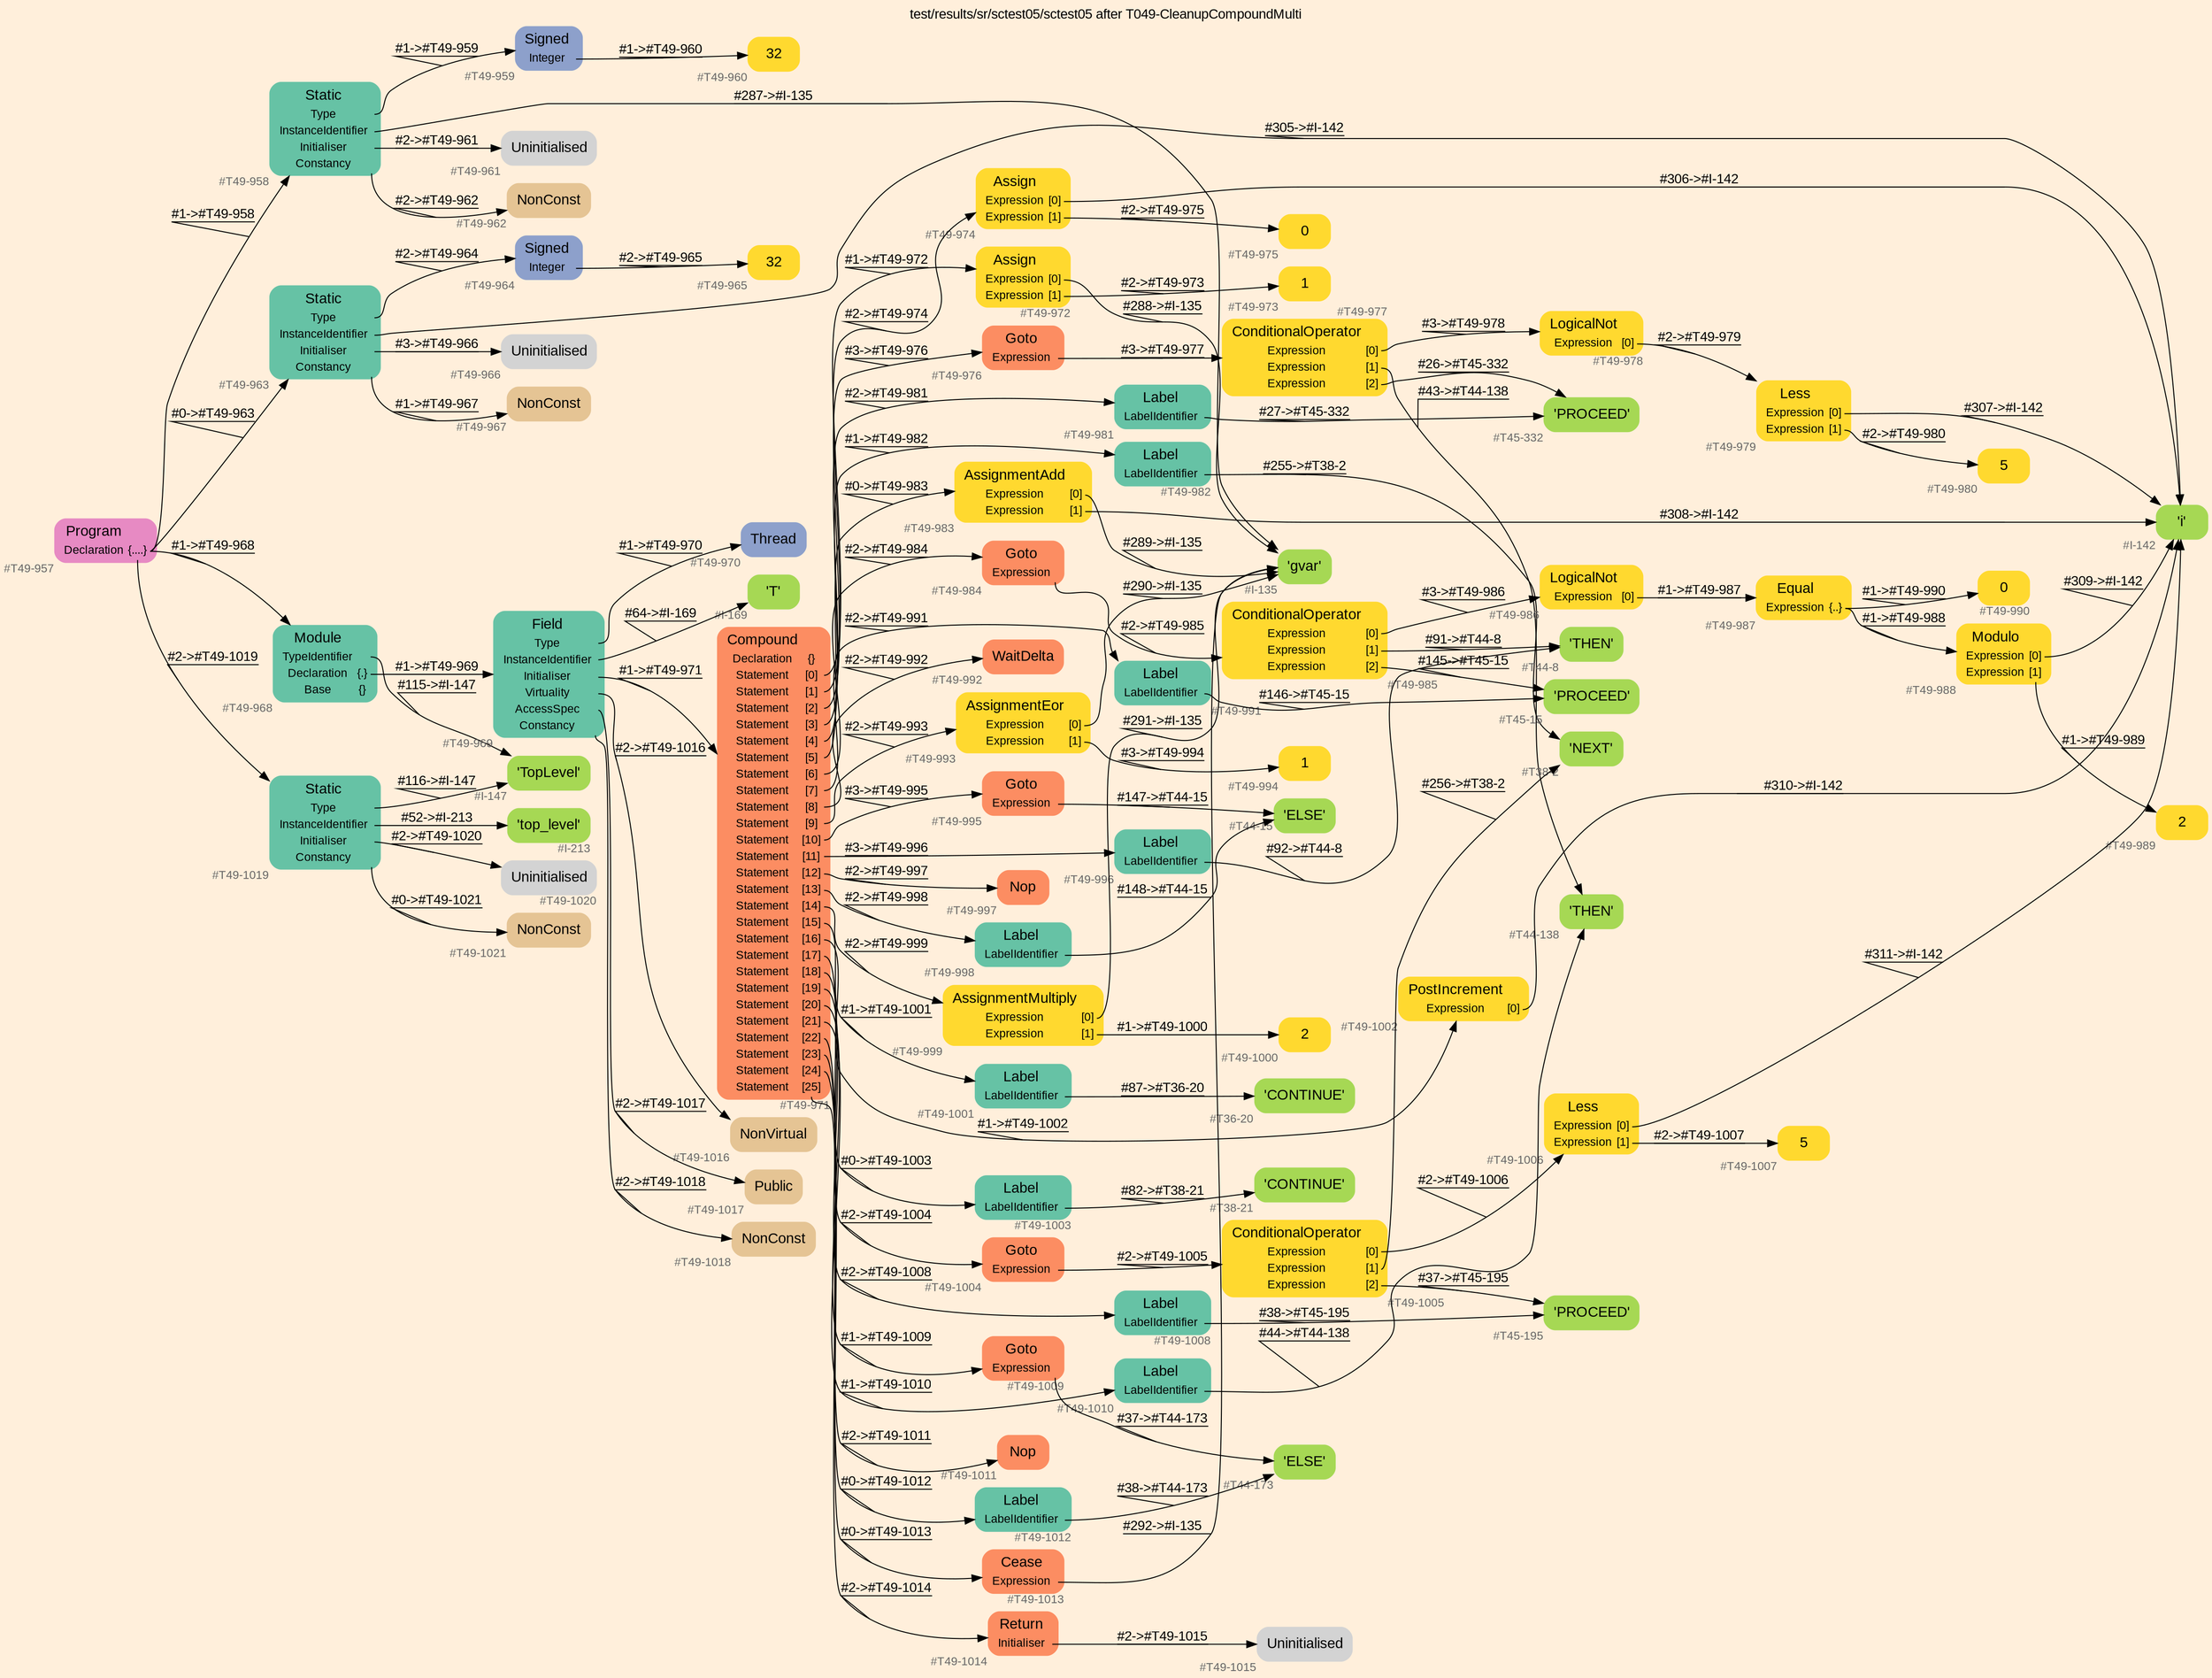 digraph "test/results/sr/sctest05/sctest05 after T049-CleanupCompoundMulti" {
label = "test/results/sr/sctest05/sctest05 after T049-CleanupCompoundMulti"
labelloc = t
graph [
    rankdir = "LR"
    ranksep = 0.3
    bgcolor = antiquewhite1
    color = black
    fontcolor = black
    fontname = "Arial"
];
node [
    fontname = "Arial"
];
edge [
    fontname = "Arial"
];

// -------------------- node figure --------------------
// -------- block #T49-957 ----------
"#T49-957" [
    fillcolor = "/set28/4"
    xlabel = "#T49-957"
    fontsize = "12"
    fontcolor = grey40
    shape = "plaintext"
    label = <<TABLE BORDER="0" CELLBORDER="0" CELLSPACING="0">
     <TR><TD><FONT COLOR="black" POINT-SIZE="15">Program</FONT></TD></TR>
     <TR><TD><FONT COLOR="black" POINT-SIZE="12">Declaration</FONT></TD><TD PORT="port0"><FONT COLOR="black" POINT-SIZE="12">{....}</FONT></TD></TR>
    </TABLE>>
    style = "rounded,filled"
];

// -------- block #T49-958 ----------
"#T49-958" [
    fillcolor = "/set28/1"
    xlabel = "#T49-958"
    fontsize = "12"
    fontcolor = grey40
    shape = "plaintext"
    label = <<TABLE BORDER="0" CELLBORDER="0" CELLSPACING="0">
     <TR><TD><FONT COLOR="black" POINT-SIZE="15">Static</FONT></TD></TR>
     <TR><TD><FONT COLOR="black" POINT-SIZE="12">Type</FONT></TD><TD PORT="port0"></TD></TR>
     <TR><TD><FONT COLOR="black" POINT-SIZE="12">InstanceIdentifier</FONT></TD><TD PORT="port1"></TD></TR>
     <TR><TD><FONT COLOR="black" POINT-SIZE="12">Initialiser</FONT></TD><TD PORT="port2"></TD></TR>
     <TR><TD><FONT COLOR="black" POINT-SIZE="12">Constancy</FONT></TD><TD PORT="port3"></TD></TR>
    </TABLE>>
    style = "rounded,filled"
];

// -------- block #T49-959 ----------
"#T49-959" [
    fillcolor = "/set28/3"
    xlabel = "#T49-959"
    fontsize = "12"
    fontcolor = grey40
    shape = "plaintext"
    label = <<TABLE BORDER="0" CELLBORDER="0" CELLSPACING="0">
     <TR><TD><FONT COLOR="black" POINT-SIZE="15">Signed</FONT></TD></TR>
     <TR><TD><FONT COLOR="black" POINT-SIZE="12">Integer</FONT></TD><TD PORT="port0"></TD></TR>
    </TABLE>>
    style = "rounded,filled"
];

// -------- block #T49-960 ----------
"#T49-960" [
    fillcolor = "/set28/6"
    xlabel = "#T49-960"
    fontsize = "12"
    fontcolor = grey40
    shape = "plaintext"
    label = <<TABLE BORDER="0" CELLBORDER="0" CELLSPACING="0">
     <TR><TD><FONT COLOR="black" POINT-SIZE="15">32</FONT></TD></TR>
    </TABLE>>
    style = "rounded,filled"
];

// -------- block #I-135 ----------
"#I-135" [
    fillcolor = "/set28/5"
    xlabel = "#I-135"
    fontsize = "12"
    fontcolor = grey40
    shape = "plaintext"
    label = <<TABLE BORDER="0" CELLBORDER="0" CELLSPACING="0">
     <TR><TD><FONT COLOR="black" POINT-SIZE="15">'gvar'</FONT></TD></TR>
    </TABLE>>
    style = "rounded,filled"
];

// -------- block #T49-961 ----------
"#T49-961" [
    xlabel = "#T49-961"
    fontsize = "12"
    fontcolor = grey40
    shape = "plaintext"
    label = <<TABLE BORDER="0" CELLBORDER="0" CELLSPACING="0">
     <TR><TD><FONT COLOR="black" POINT-SIZE="15">Uninitialised</FONT></TD></TR>
    </TABLE>>
    style = "rounded,filled"
];

// -------- block #T49-962 ----------
"#T49-962" [
    fillcolor = "/set28/7"
    xlabel = "#T49-962"
    fontsize = "12"
    fontcolor = grey40
    shape = "plaintext"
    label = <<TABLE BORDER="0" CELLBORDER="0" CELLSPACING="0">
     <TR><TD><FONT COLOR="black" POINT-SIZE="15">NonConst</FONT></TD></TR>
    </TABLE>>
    style = "rounded,filled"
];

// -------- block #T49-963 ----------
"#T49-963" [
    fillcolor = "/set28/1"
    xlabel = "#T49-963"
    fontsize = "12"
    fontcolor = grey40
    shape = "plaintext"
    label = <<TABLE BORDER="0" CELLBORDER="0" CELLSPACING="0">
     <TR><TD><FONT COLOR="black" POINT-SIZE="15">Static</FONT></TD></TR>
     <TR><TD><FONT COLOR="black" POINT-SIZE="12">Type</FONT></TD><TD PORT="port0"></TD></TR>
     <TR><TD><FONT COLOR="black" POINT-SIZE="12">InstanceIdentifier</FONT></TD><TD PORT="port1"></TD></TR>
     <TR><TD><FONT COLOR="black" POINT-SIZE="12">Initialiser</FONT></TD><TD PORT="port2"></TD></TR>
     <TR><TD><FONT COLOR="black" POINT-SIZE="12">Constancy</FONT></TD><TD PORT="port3"></TD></TR>
    </TABLE>>
    style = "rounded,filled"
];

// -------- block #T49-964 ----------
"#T49-964" [
    fillcolor = "/set28/3"
    xlabel = "#T49-964"
    fontsize = "12"
    fontcolor = grey40
    shape = "plaintext"
    label = <<TABLE BORDER="0" CELLBORDER="0" CELLSPACING="0">
     <TR><TD><FONT COLOR="black" POINT-SIZE="15">Signed</FONT></TD></TR>
     <TR><TD><FONT COLOR="black" POINT-SIZE="12">Integer</FONT></TD><TD PORT="port0"></TD></TR>
    </TABLE>>
    style = "rounded,filled"
];

// -------- block #T49-965 ----------
"#T49-965" [
    fillcolor = "/set28/6"
    xlabel = "#T49-965"
    fontsize = "12"
    fontcolor = grey40
    shape = "plaintext"
    label = <<TABLE BORDER="0" CELLBORDER="0" CELLSPACING="0">
     <TR><TD><FONT COLOR="black" POINT-SIZE="15">32</FONT></TD></TR>
    </TABLE>>
    style = "rounded,filled"
];

// -------- block #I-142 ----------
"#I-142" [
    fillcolor = "/set28/5"
    xlabel = "#I-142"
    fontsize = "12"
    fontcolor = grey40
    shape = "plaintext"
    label = <<TABLE BORDER="0" CELLBORDER="0" CELLSPACING="0">
     <TR><TD><FONT COLOR="black" POINT-SIZE="15">'i'</FONT></TD></TR>
    </TABLE>>
    style = "rounded,filled"
];

// -------- block #T49-966 ----------
"#T49-966" [
    xlabel = "#T49-966"
    fontsize = "12"
    fontcolor = grey40
    shape = "plaintext"
    label = <<TABLE BORDER="0" CELLBORDER="0" CELLSPACING="0">
     <TR><TD><FONT COLOR="black" POINT-SIZE="15">Uninitialised</FONT></TD></TR>
    </TABLE>>
    style = "rounded,filled"
];

// -------- block #T49-967 ----------
"#T49-967" [
    fillcolor = "/set28/7"
    xlabel = "#T49-967"
    fontsize = "12"
    fontcolor = grey40
    shape = "plaintext"
    label = <<TABLE BORDER="0" CELLBORDER="0" CELLSPACING="0">
     <TR><TD><FONT COLOR="black" POINT-SIZE="15">NonConst</FONT></TD></TR>
    </TABLE>>
    style = "rounded,filled"
];

// -------- block #T49-968 ----------
"#T49-968" [
    fillcolor = "/set28/1"
    xlabel = "#T49-968"
    fontsize = "12"
    fontcolor = grey40
    shape = "plaintext"
    label = <<TABLE BORDER="0" CELLBORDER="0" CELLSPACING="0">
     <TR><TD><FONT COLOR="black" POINT-SIZE="15">Module</FONT></TD></TR>
     <TR><TD><FONT COLOR="black" POINT-SIZE="12">TypeIdentifier</FONT></TD><TD PORT="port0"></TD></TR>
     <TR><TD><FONT COLOR="black" POINT-SIZE="12">Declaration</FONT></TD><TD PORT="port1"><FONT COLOR="black" POINT-SIZE="12">{.}</FONT></TD></TR>
     <TR><TD><FONT COLOR="black" POINT-SIZE="12">Base</FONT></TD><TD PORT="port2"><FONT COLOR="black" POINT-SIZE="12">{}</FONT></TD></TR>
    </TABLE>>
    style = "rounded,filled"
];

// -------- block #I-147 ----------
"#I-147" [
    fillcolor = "/set28/5"
    xlabel = "#I-147"
    fontsize = "12"
    fontcolor = grey40
    shape = "plaintext"
    label = <<TABLE BORDER="0" CELLBORDER="0" CELLSPACING="0">
     <TR><TD><FONT COLOR="black" POINT-SIZE="15">'TopLevel'</FONT></TD></TR>
    </TABLE>>
    style = "rounded,filled"
];

// -------- block #T49-969 ----------
"#T49-969" [
    fillcolor = "/set28/1"
    xlabel = "#T49-969"
    fontsize = "12"
    fontcolor = grey40
    shape = "plaintext"
    label = <<TABLE BORDER="0" CELLBORDER="0" CELLSPACING="0">
     <TR><TD><FONT COLOR="black" POINT-SIZE="15">Field</FONT></TD></TR>
     <TR><TD><FONT COLOR="black" POINT-SIZE="12">Type</FONT></TD><TD PORT="port0"></TD></TR>
     <TR><TD><FONT COLOR="black" POINT-SIZE="12">InstanceIdentifier</FONT></TD><TD PORT="port1"></TD></TR>
     <TR><TD><FONT COLOR="black" POINT-SIZE="12">Initialiser</FONT></TD><TD PORT="port2"></TD></TR>
     <TR><TD><FONT COLOR="black" POINT-SIZE="12">Virtuality</FONT></TD><TD PORT="port3"></TD></TR>
     <TR><TD><FONT COLOR="black" POINT-SIZE="12">AccessSpec</FONT></TD><TD PORT="port4"></TD></TR>
     <TR><TD><FONT COLOR="black" POINT-SIZE="12">Constancy</FONT></TD><TD PORT="port5"></TD></TR>
    </TABLE>>
    style = "rounded,filled"
];

// -------- block #T49-970 ----------
"#T49-970" [
    fillcolor = "/set28/3"
    xlabel = "#T49-970"
    fontsize = "12"
    fontcolor = grey40
    shape = "plaintext"
    label = <<TABLE BORDER="0" CELLBORDER="0" CELLSPACING="0">
     <TR><TD><FONT COLOR="black" POINT-SIZE="15">Thread</FONT></TD></TR>
    </TABLE>>
    style = "rounded,filled"
];

// -------- block #I-169 ----------
"#I-169" [
    fillcolor = "/set28/5"
    xlabel = "#I-169"
    fontsize = "12"
    fontcolor = grey40
    shape = "plaintext"
    label = <<TABLE BORDER="0" CELLBORDER="0" CELLSPACING="0">
     <TR><TD><FONT COLOR="black" POINT-SIZE="15">'T'</FONT></TD></TR>
    </TABLE>>
    style = "rounded,filled"
];

// -------- block #T49-971 ----------
"#T49-971" [
    fillcolor = "/set28/2"
    xlabel = "#T49-971"
    fontsize = "12"
    fontcolor = grey40
    shape = "plaintext"
    label = <<TABLE BORDER="0" CELLBORDER="0" CELLSPACING="0">
     <TR><TD><FONT COLOR="black" POINT-SIZE="15">Compound</FONT></TD></TR>
     <TR><TD><FONT COLOR="black" POINT-SIZE="12">Declaration</FONT></TD><TD PORT="port0"><FONT COLOR="black" POINT-SIZE="12">{}</FONT></TD></TR>
     <TR><TD><FONT COLOR="black" POINT-SIZE="12">Statement</FONT></TD><TD PORT="port1"><FONT COLOR="black" POINT-SIZE="12">[0]</FONT></TD></TR>
     <TR><TD><FONT COLOR="black" POINT-SIZE="12">Statement</FONT></TD><TD PORT="port2"><FONT COLOR="black" POINT-SIZE="12">[1]</FONT></TD></TR>
     <TR><TD><FONT COLOR="black" POINT-SIZE="12">Statement</FONT></TD><TD PORT="port3"><FONT COLOR="black" POINT-SIZE="12">[2]</FONT></TD></TR>
     <TR><TD><FONT COLOR="black" POINT-SIZE="12">Statement</FONT></TD><TD PORT="port4"><FONT COLOR="black" POINT-SIZE="12">[3]</FONT></TD></TR>
     <TR><TD><FONT COLOR="black" POINT-SIZE="12">Statement</FONT></TD><TD PORT="port5"><FONT COLOR="black" POINT-SIZE="12">[4]</FONT></TD></TR>
     <TR><TD><FONT COLOR="black" POINT-SIZE="12">Statement</FONT></TD><TD PORT="port6"><FONT COLOR="black" POINT-SIZE="12">[5]</FONT></TD></TR>
     <TR><TD><FONT COLOR="black" POINT-SIZE="12">Statement</FONT></TD><TD PORT="port7"><FONT COLOR="black" POINT-SIZE="12">[6]</FONT></TD></TR>
     <TR><TD><FONT COLOR="black" POINT-SIZE="12">Statement</FONT></TD><TD PORT="port8"><FONT COLOR="black" POINT-SIZE="12">[7]</FONT></TD></TR>
     <TR><TD><FONT COLOR="black" POINT-SIZE="12">Statement</FONT></TD><TD PORT="port9"><FONT COLOR="black" POINT-SIZE="12">[8]</FONT></TD></TR>
     <TR><TD><FONT COLOR="black" POINT-SIZE="12">Statement</FONT></TD><TD PORT="port10"><FONT COLOR="black" POINT-SIZE="12">[9]</FONT></TD></TR>
     <TR><TD><FONT COLOR="black" POINT-SIZE="12">Statement</FONT></TD><TD PORT="port11"><FONT COLOR="black" POINT-SIZE="12">[10]</FONT></TD></TR>
     <TR><TD><FONT COLOR="black" POINT-SIZE="12">Statement</FONT></TD><TD PORT="port12"><FONT COLOR="black" POINT-SIZE="12">[11]</FONT></TD></TR>
     <TR><TD><FONT COLOR="black" POINT-SIZE="12">Statement</FONT></TD><TD PORT="port13"><FONT COLOR="black" POINT-SIZE="12">[12]</FONT></TD></TR>
     <TR><TD><FONT COLOR="black" POINT-SIZE="12">Statement</FONT></TD><TD PORT="port14"><FONT COLOR="black" POINT-SIZE="12">[13]</FONT></TD></TR>
     <TR><TD><FONT COLOR="black" POINT-SIZE="12">Statement</FONT></TD><TD PORT="port15"><FONT COLOR="black" POINT-SIZE="12">[14]</FONT></TD></TR>
     <TR><TD><FONT COLOR="black" POINT-SIZE="12">Statement</FONT></TD><TD PORT="port16"><FONT COLOR="black" POINT-SIZE="12">[15]</FONT></TD></TR>
     <TR><TD><FONT COLOR="black" POINT-SIZE="12">Statement</FONT></TD><TD PORT="port17"><FONT COLOR="black" POINT-SIZE="12">[16]</FONT></TD></TR>
     <TR><TD><FONT COLOR="black" POINT-SIZE="12">Statement</FONT></TD><TD PORT="port18"><FONT COLOR="black" POINT-SIZE="12">[17]</FONT></TD></TR>
     <TR><TD><FONT COLOR="black" POINT-SIZE="12">Statement</FONT></TD><TD PORT="port19"><FONT COLOR="black" POINT-SIZE="12">[18]</FONT></TD></TR>
     <TR><TD><FONT COLOR="black" POINT-SIZE="12">Statement</FONT></TD><TD PORT="port20"><FONT COLOR="black" POINT-SIZE="12">[19]</FONT></TD></TR>
     <TR><TD><FONT COLOR="black" POINT-SIZE="12">Statement</FONT></TD><TD PORT="port21"><FONT COLOR="black" POINT-SIZE="12">[20]</FONT></TD></TR>
     <TR><TD><FONT COLOR="black" POINT-SIZE="12">Statement</FONT></TD><TD PORT="port22"><FONT COLOR="black" POINT-SIZE="12">[21]</FONT></TD></TR>
     <TR><TD><FONT COLOR="black" POINT-SIZE="12">Statement</FONT></TD><TD PORT="port23"><FONT COLOR="black" POINT-SIZE="12">[22]</FONT></TD></TR>
     <TR><TD><FONT COLOR="black" POINT-SIZE="12">Statement</FONT></TD><TD PORT="port24"><FONT COLOR="black" POINT-SIZE="12">[23]</FONT></TD></TR>
     <TR><TD><FONT COLOR="black" POINT-SIZE="12">Statement</FONT></TD><TD PORT="port25"><FONT COLOR="black" POINT-SIZE="12">[24]</FONT></TD></TR>
     <TR><TD><FONT COLOR="black" POINT-SIZE="12">Statement</FONT></TD><TD PORT="port26"><FONT COLOR="black" POINT-SIZE="12">[25]</FONT></TD></TR>
    </TABLE>>
    style = "rounded,filled"
];

// -------- block #T49-972 ----------
"#T49-972" [
    fillcolor = "/set28/6"
    xlabel = "#T49-972"
    fontsize = "12"
    fontcolor = grey40
    shape = "plaintext"
    label = <<TABLE BORDER="0" CELLBORDER="0" CELLSPACING="0">
     <TR><TD><FONT COLOR="black" POINT-SIZE="15">Assign</FONT></TD></TR>
     <TR><TD><FONT COLOR="black" POINT-SIZE="12">Expression</FONT></TD><TD PORT="port0"><FONT COLOR="black" POINT-SIZE="12">[0]</FONT></TD></TR>
     <TR><TD><FONT COLOR="black" POINT-SIZE="12">Expression</FONT></TD><TD PORT="port1"><FONT COLOR="black" POINT-SIZE="12">[1]</FONT></TD></TR>
    </TABLE>>
    style = "rounded,filled"
];

// -------- block #T49-973 ----------
"#T49-973" [
    fillcolor = "/set28/6"
    xlabel = "#T49-973"
    fontsize = "12"
    fontcolor = grey40
    shape = "plaintext"
    label = <<TABLE BORDER="0" CELLBORDER="0" CELLSPACING="0">
     <TR><TD><FONT COLOR="black" POINT-SIZE="15">1</FONT></TD></TR>
    </TABLE>>
    style = "rounded,filled"
];

// -------- block #T49-974 ----------
"#T49-974" [
    fillcolor = "/set28/6"
    xlabel = "#T49-974"
    fontsize = "12"
    fontcolor = grey40
    shape = "plaintext"
    label = <<TABLE BORDER="0" CELLBORDER="0" CELLSPACING="0">
     <TR><TD><FONT COLOR="black" POINT-SIZE="15">Assign</FONT></TD></TR>
     <TR><TD><FONT COLOR="black" POINT-SIZE="12">Expression</FONT></TD><TD PORT="port0"><FONT COLOR="black" POINT-SIZE="12">[0]</FONT></TD></TR>
     <TR><TD><FONT COLOR="black" POINT-SIZE="12">Expression</FONT></TD><TD PORT="port1"><FONT COLOR="black" POINT-SIZE="12">[1]</FONT></TD></TR>
    </TABLE>>
    style = "rounded,filled"
];

// -------- block #T49-975 ----------
"#T49-975" [
    fillcolor = "/set28/6"
    xlabel = "#T49-975"
    fontsize = "12"
    fontcolor = grey40
    shape = "plaintext"
    label = <<TABLE BORDER="0" CELLBORDER="0" CELLSPACING="0">
     <TR><TD><FONT COLOR="black" POINT-SIZE="15">0</FONT></TD></TR>
    </TABLE>>
    style = "rounded,filled"
];

// -------- block #T49-976 ----------
"#T49-976" [
    fillcolor = "/set28/2"
    xlabel = "#T49-976"
    fontsize = "12"
    fontcolor = grey40
    shape = "plaintext"
    label = <<TABLE BORDER="0" CELLBORDER="0" CELLSPACING="0">
     <TR><TD><FONT COLOR="black" POINT-SIZE="15">Goto</FONT></TD></TR>
     <TR><TD><FONT COLOR="black" POINT-SIZE="12">Expression</FONT></TD><TD PORT="port0"></TD></TR>
    </TABLE>>
    style = "rounded,filled"
];

// -------- block #T49-977 ----------
"#T49-977" [
    fillcolor = "/set28/6"
    xlabel = "#T49-977"
    fontsize = "12"
    fontcolor = grey40
    shape = "plaintext"
    label = <<TABLE BORDER="0" CELLBORDER="0" CELLSPACING="0">
     <TR><TD><FONT COLOR="black" POINT-SIZE="15">ConditionalOperator</FONT></TD></TR>
     <TR><TD><FONT COLOR="black" POINT-SIZE="12">Expression</FONT></TD><TD PORT="port0"><FONT COLOR="black" POINT-SIZE="12">[0]</FONT></TD></TR>
     <TR><TD><FONT COLOR="black" POINT-SIZE="12">Expression</FONT></TD><TD PORT="port1"><FONT COLOR="black" POINT-SIZE="12">[1]</FONT></TD></TR>
     <TR><TD><FONT COLOR="black" POINT-SIZE="12">Expression</FONT></TD><TD PORT="port2"><FONT COLOR="black" POINT-SIZE="12">[2]</FONT></TD></TR>
    </TABLE>>
    style = "rounded,filled"
];

// -------- block #T49-978 ----------
"#T49-978" [
    fillcolor = "/set28/6"
    xlabel = "#T49-978"
    fontsize = "12"
    fontcolor = grey40
    shape = "plaintext"
    label = <<TABLE BORDER="0" CELLBORDER="0" CELLSPACING="0">
     <TR><TD><FONT COLOR="black" POINT-SIZE="15">LogicalNot</FONT></TD></TR>
     <TR><TD><FONT COLOR="black" POINT-SIZE="12">Expression</FONT></TD><TD PORT="port0"><FONT COLOR="black" POINT-SIZE="12">[0]</FONT></TD></TR>
    </TABLE>>
    style = "rounded,filled"
];

// -------- block #T49-979 ----------
"#T49-979" [
    fillcolor = "/set28/6"
    xlabel = "#T49-979"
    fontsize = "12"
    fontcolor = grey40
    shape = "plaintext"
    label = <<TABLE BORDER="0" CELLBORDER="0" CELLSPACING="0">
     <TR><TD><FONT COLOR="black" POINT-SIZE="15">Less</FONT></TD></TR>
     <TR><TD><FONT COLOR="black" POINT-SIZE="12">Expression</FONT></TD><TD PORT="port0"><FONT COLOR="black" POINT-SIZE="12">[0]</FONT></TD></TR>
     <TR><TD><FONT COLOR="black" POINT-SIZE="12">Expression</FONT></TD><TD PORT="port1"><FONT COLOR="black" POINT-SIZE="12">[1]</FONT></TD></TR>
    </TABLE>>
    style = "rounded,filled"
];

// -------- block #T49-980 ----------
"#T49-980" [
    fillcolor = "/set28/6"
    xlabel = "#T49-980"
    fontsize = "12"
    fontcolor = grey40
    shape = "plaintext"
    label = <<TABLE BORDER="0" CELLBORDER="0" CELLSPACING="0">
     <TR><TD><FONT COLOR="black" POINT-SIZE="15">5</FONT></TD></TR>
    </TABLE>>
    style = "rounded,filled"
];

// -------- block #T44-138 ----------
"#T44-138" [
    fillcolor = "/set28/5"
    xlabel = "#T44-138"
    fontsize = "12"
    fontcolor = grey40
    shape = "plaintext"
    label = <<TABLE BORDER="0" CELLBORDER="0" CELLSPACING="0">
     <TR><TD><FONT COLOR="black" POINT-SIZE="15">'THEN'</FONT></TD></TR>
    </TABLE>>
    style = "rounded,filled"
];

// -------- block #T45-332 ----------
"#T45-332" [
    fillcolor = "/set28/5"
    xlabel = "#T45-332"
    fontsize = "12"
    fontcolor = grey40
    shape = "plaintext"
    label = <<TABLE BORDER="0" CELLBORDER="0" CELLSPACING="0">
     <TR><TD><FONT COLOR="black" POINT-SIZE="15">'PROCEED'</FONT></TD></TR>
    </TABLE>>
    style = "rounded,filled"
];

// -------- block #T49-981 ----------
"#T49-981" [
    fillcolor = "/set28/1"
    xlabel = "#T49-981"
    fontsize = "12"
    fontcolor = grey40
    shape = "plaintext"
    label = <<TABLE BORDER="0" CELLBORDER="0" CELLSPACING="0">
     <TR><TD><FONT COLOR="black" POINT-SIZE="15">Label</FONT></TD></TR>
     <TR><TD><FONT COLOR="black" POINT-SIZE="12">LabelIdentifier</FONT></TD><TD PORT="port0"></TD></TR>
    </TABLE>>
    style = "rounded,filled"
];

// -------- block #T49-982 ----------
"#T49-982" [
    fillcolor = "/set28/1"
    xlabel = "#T49-982"
    fontsize = "12"
    fontcolor = grey40
    shape = "plaintext"
    label = <<TABLE BORDER="0" CELLBORDER="0" CELLSPACING="0">
     <TR><TD><FONT COLOR="black" POINT-SIZE="15">Label</FONT></TD></TR>
     <TR><TD><FONT COLOR="black" POINT-SIZE="12">LabelIdentifier</FONT></TD><TD PORT="port0"></TD></TR>
    </TABLE>>
    style = "rounded,filled"
];

// -------- block #T38-2 ----------
"#T38-2" [
    fillcolor = "/set28/5"
    xlabel = "#T38-2"
    fontsize = "12"
    fontcolor = grey40
    shape = "plaintext"
    label = <<TABLE BORDER="0" CELLBORDER="0" CELLSPACING="0">
     <TR><TD><FONT COLOR="black" POINT-SIZE="15">'NEXT'</FONT></TD></TR>
    </TABLE>>
    style = "rounded,filled"
];

// -------- block #T49-983 ----------
"#T49-983" [
    fillcolor = "/set28/6"
    xlabel = "#T49-983"
    fontsize = "12"
    fontcolor = grey40
    shape = "plaintext"
    label = <<TABLE BORDER="0" CELLBORDER="0" CELLSPACING="0">
     <TR><TD><FONT COLOR="black" POINT-SIZE="15">AssignmentAdd</FONT></TD></TR>
     <TR><TD><FONT COLOR="black" POINT-SIZE="12">Expression</FONT></TD><TD PORT="port0"><FONT COLOR="black" POINT-SIZE="12">[0]</FONT></TD></TR>
     <TR><TD><FONT COLOR="black" POINT-SIZE="12">Expression</FONT></TD><TD PORT="port1"><FONT COLOR="black" POINT-SIZE="12">[1]</FONT></TD></TR>
    </TABLE>>
    style = "rounded,filled"
];

// -------- block #T49-984 ----------
"#T49-984" [
    fillcolor = "/set28/2"
    xlabel = "#T49-984"
    fontsize = "12"
    fontcolor = grey40
    shape = "plaintext"
    label = <<TABLE BORDER="0" CELLBORDER="0" CELLSPACING="0">
     <TR><TD><FONT COLOR="black" POINT-SIZE="15">Goto</FONT></TD></TR>
     <TR><TD><FONT COLOR="black" POINT-SIZE="12">Expression</FONT></TD><TD PORT="port0"></TD></TR>
    </TABLE>>
    style = "rounded,filled"
];

// -------- block #T49-985 ----------
"#T49-985" [
    fillcolor = "/set28/6"
    xlabel = "#T49-985"
    fontsize = "12"
    fontcolor = grey40
    shape = "plaintext"
    label = <<TABLE BORDER="0" CELLBORDER="0" CELLSPACING="0">
     <TR><TD><FONT COLOR="black" POINT-SIZE="15">ConditionalOperator</FONT></TD></TR>
     <TR><TD><FONT COLOR="black" POINT-SIZE="12">Expression</FONT></TD><TD PORT="port0"><FONT COLOR="black" POINT-SIZE="12">[0]</FONT></TD></TR>
     <TR><TD><FONT COLOR="black" POINT-SIZE="12">Expression</FONT></TD><TD PORT="port1"><FONT COLOR="black" POINT-SIZE="12">[1]</FONT></TD></TR>
     <TR><TD><FONT COLOR="black" POINT-SIZE="12">Expression</FONT></TD><TD PORT="port2"><FONT COLOR="black" POINT-SIZE="12">[2]</FONT></TD></TR>
    </TABLE>>
    style = "rounded,filled"
];

// -------- block #T49-986 ----------
"#T49-986" [
    fillcolor = "/set28/6"
    xlabel = "#T49-986"
    fontsize = "12"
    fontcolor = grey40
    shape = "plaintext"
    label = <<TABLE BORDER="0" CELLBORDER="0" CELLSPACING="0">
     <TR><TD><FONT COLOR="black" POINT-SIZE="15">LogicalNot</FONT></TD></TR>
     <TR><TD><FONT COLOR="black" POINT-SIZE="12">Expression</FONT></TD><TD PORT="port0"><FONT COLOR="black" POINT-SIZE="12">[0]</FONT></TD></TR>
    </TABLE>>
    style = "rounded,filled"
];

// -------- block #T49-987 ----------
"#T49-987" [
    fillcolor = "/set28/6"
    xlabel = "#T49-987"
    fontsize = "12"
    fontcolor = grey40
    shape = "plaintext"
    label = <<TABLE BORDER="0" CELLBORDER="0" CELLSPACING="0">
     <TR><TD><FONT COLOR="black" POINT-SIZE="15">Equal</FONT></TD></TR>
     <TR><TD><FONT COLOR="black" POINT-SIZE="12">Expression</FONT></TD><TD PORT="port0"><FONT COLOR="black" POINT-SIZE="12">{..}</FONT></TD></TR>
    </TABLE>>
    style = "rounded,filled"
];

// -------- block #T49-988 ----------
"#T49-988" [
    fillcolor = "/set28/6"
    xlabel = "#T49-988"
    fontsize = "12"
    fontcolor = grey40
    shape = "plaintext"
    label = <<TABLE BORDER="0" CELLBORDER="0" CELLSPACING="0">
     <TR><TD><FONT COLOR="black" POINT-SIZE="15">Modulo</FONT></TD></TR>
     <TR><TD><FONT COLOR="black" POINT-SIZE="12">Expression</FONT></TD><TD PORT="port0"><FONT COLOR="black" POINT-SIZE="12">[0]</FONT></TD></TR>
     <TR><TD><FONT COLOR="black" POINT-SIZE="12">Expression</FONT></TD><TD PORT="port1"><FONT COLOR="black" POINT-SIZE="12">[1]</FONT></TD></TR>
    </TABLE>>
    style = "rounded,filled"
];

// -------- block #T49-989 ----------
"#T49-989" [
    fillcolor = "/set28/6"
    xlabel = "#T49-989"
    fontsize = "12"
    fontcolor = grey40
    shape = "plaintext"
    label = <<TABLE BORDER="0" CELLBORDER="0" CELLSPACING="0">
     <TR><TD><FONT COLOR="black" POINT-SIZE="15">2</FONT></TD></TR>
    </TABLE>>
    style = "rounded,filled"
];

// -------- block #T49-990 ----------
"#T49-990" [
    fillcolor = "/set28/6"
    xlabel = "#T49-990"
    fontsize = "12"
    fontcolor = grey40
    shape = "plaintext"
    label = <<TABLE BORDER="0" CELLBORDER="0" CELLSPACING="0">
     <TR><TD><FONT COLOR="black" POINT-SIZE="15">0</FONT></TD></TR>
    </TABLE>>
    style = "rounded,filled"
];

// -------- block #T44-8 ----------
"#T44-8" [
    fillcolor = "/set28/5"
    xlabel = "#T44-8"
    fontsize = "12"
    fontcolor = grey40
    shape = "plaintext"
    label = <<TABLE BORDER="0" CELLBORDER="0" CELLSPACING="0">
     <TR><TD><FONT COLOR="black" POINT-SIZE="15">'THEN'</FONT></TD></TR>
    </TABLE>>
    style = "rounded,filled"
];

// -------- block #T45-15 ----------
"#T45-15" [
    fillcolor = "/set28/5"
    xlabel = "#T45-15"
    fontsize = "12"
    fontcolor = grey40
    shape = "plaintext"
    label = <<TABLE BORDER="0" CELLBORDER="0" CELLSPACING="0">
     <TR><TD><FONT COLOR="black" POINT-SIZE="15">'PROCEED'</FONT></TD></TR>
    </TABLE>>
    style = "rounded,filled"
];

// -------- block #T49-991 ----------
"#T49-991" [
    fillcolor = "/set28/1"
    xlabel = "#T49-991"
    fontsize = "12"
    fontcolor = grey40
    shape = "plaintext"
    label = <<TABLE BORDER="0" CELLBORDER="0" CELLSPACING="0">
     <TR><TD><FONT COLOR="black" POINT-SIZE="15">Label</FONT></TD></TR>
     <TR><TD><FONT COLOR="black" POINT-SIZE="12">LabelIdentifier</FONT></TD><TD PORT="port0"></TD></TR>
    </TABLE>>
    style = "rounded,filled"
];

// -------- block #T49-992 ----------
"#T49-992" [
    fillcolor = "/set28/2"
    xlabel = "#T49-992"
    fontsize = "12"
    fontcolor = grey40
    shape = "plaintext"
    label = <<TABLE BORDER="0" CELLBORDER="0" CELLSPACING="0">
     <TR><TD><FONT COLOR="black" POINT-SIZE="15">WaitDelta</FONT></TD></TR>
    </TABLE>>
    style = "rounded,filled"
];

// -------- block #T49-993 ----------
"#T49-993" [
    fillcolor = "/set28/6"
    xlabel = "#T49-993"
    fontsize = "12"
    fontcolor = grey40
    shape = "plaintext"
    label = <<TABLE BORDER="0" CELLBORDER="0" CELLSPACING="0">
     <TR><TD><FONT COLOR="black" POINT-SIZE="15">AssignmentEor</FONT></TD></TR>
     <TR><TD><FONT COLOR="black" POINT-SIZE="12">Expression</FONT></TD><TD PORT="port0"><FONT COLOR="black" POINT-SIZE="12">[0]</FONT></TD></TR>
     <TR><TD><FONT COLOR="black" POINT-SIZE="12">Expression</FONT></TD><TD PORT="port1"><FONT COLOR="black" POINT-SIZE="12">[1]</FONT></TD></TR>
    </TABLE>>
    style = "rounded,filled"
];

// -------- block #T49-994 ----------
"#T49-994" [
    fillcolor = "/set28/6"
    xlabel = "#T49-994"
    fontsize = "12"
    fontcolor = grey40
    shape = "plaintext"
    label = <<TABLE BORDER="0" CELLBORDER="0" CELLSPACING="0">
     <TR><TD><FONT COLOR="black" POINT-SIZE="15">1</FONT></TD></TR>
    </TABLE>>
    style = "rounded,filled"
];

// -------- block #T49-995 ----------
"#T49-995" [
    fillcolor = "/set28/2"
    xlabel = "#T49-995"
    fontsize = "12"
    fontcolor = grey40
    shape = "plaintext"
    label = <<TABLE BORDER="0" CELLBORDER="0" CELLSPACING="0">
     <TR><TD><FONT COLOR="black" POINT-SIZE="15">Goto</FONT></TD></TR>
     <TR><TD><FONT COLOR="black" POINT-SIZE="12">Expression</FONT></TD><TD PORT="port0"></TD></TR>
    </TABLE>>
    style = "rounded,filled"
];

// -------- block #T44-15 ----------
"#T44-15" [
    fillcolor = "/set28/5"
    xlabel = "#T44-15"
    fontsize = "12"
    fontcolor = grey40
    shape = "plaintext"
    label = <<TABLE BORDER="0" CELLBORDER="0" CELLSPACING="0">
     <TR><TD><FONT COLOR="black" POINT-SIZE="15">'ELSE'</FONT></TD></TR>
    </TABLE>>
    style = "rounded,filled"
];

// -------- block #T49-996 ----------
"#T49-996" [
    fillcolor = "/set28/1"
    xlabel = "#T49-996"
    fontsize = "12"
    fontcolor = grey40
    shape = "plaintext"
    label = <<TABLE BORDER="0" CELLBORDER="0" CELLSPACING="0">
     <TR><TD><FONT COLOR="black" POINT-SIZE="15">Label</FONT></TD></TR>
     <TR><TD><FONT COLOR="black" POINT-SIZE="12">LabelIdentifier</FONT></TD><TD PORT="port0"></TD></TR>
    </TABLE>>
    style = "rounded,filled"
];

// -------- block #T49-997 ----------
"#T49-997" [
    fillcolor = "/set28/2"
    xlabel = "#T49-997"
    fontsize = "12"
    fontcolor = grey40
    shape = "plaintext"
    label = <<TABLE BORDER="0" CELLBORDER="0" CELLSPACING="0">
     <TR><TD><FONT COLOR="black" POINT-SIZE="15">Nop</FONT></TD></TR>
    </TABLE>>
    style = "rounded,filled"
];

// -------- block #T49-998 ----------
"#T49-998" [
    fillcolor = "/set28/1"
    xlabel = "#T49-998"
    fontsize = "12"
    fontcolor = grey40
    shape = "plaintext"
    label = <<TABLE BORDER="0" CELLBORDER="0" CELLSPACING="0">
     <TR><TD><FONT COLOR="black" POINT-SIZE="15">Label</FONT></TD></TR>
     <TR><TD><FONT COLOR="black" POINT-SIZE="12">LabelIdentifier</FONT></TD><TD PORT="port0"></TD></TR>
    </TABLE>>
    style = "rounded,filled"
];

// -------- block #T49-999 ----------
"#T49-999" [
    fillcolor = "/set28/6"
    xlabel = "#T49-999"
    fontsize = "12"
    fontcolor = grey40
    shape = "plaintext"
    label = <<TABLE BORDER="0" CELLBORDER="0" CELLSPACING="0">
     <TR><TD><FONT COLOR="black" POINT-SIZE="15">AssignmentMultiply</FONT></TD></TR>
     <TR><TD><FONT COLOR="black" POINT-SIZE="12">Expression</FONT></TD><TD PORT="port0"><FONT COLOR="black" POINT-SIZE="12">[0]</FONT></TD></TR>
     <TR><TD><FONT COLOR="black" POINT-SIZE="12">Expression</FONT></TD><TD PORT="port1"><FONT COLOR="black" POINT-SIZE="12">[1]</FONT></TD></TR>
    </TABLE>>
    style = "rounded,filled"
];

// -------- block #T49-1000 ----------
"#T49-1000" [
    fillcolor = "/set28/6"
    xlabel = "#T49-1000"
    fontsize = "12"
    fontcolor = grey40
    shape = "plaintext"
    label = <<TABLE BORDER="0" CELLBORDER="0" CELLSPACING="0">
     <TR><TD><FONT COLOR="black" POINT-SIZE="15">2</FONT></TD></TR>
    </TABLE>>
    style = "rounded,filled"
];

// -------- block #T49-1001 ----------
"#T49-1001" [
    fillcolor = "/set28/1"
    xlabel = "#T49-1001"
    fontsize = "12"
    fontcolor = grey40
    shape = "plaintext"
    label = <<TABLE BORDER="0" CELLBORDER="0" CELLSPACING="0">
     <TR><TD><FONT COLOR="black" POINT-SIZE="15">Label</FONT></TD></TR>
     <TR><TD><FONT COLOR="black" POINT-SIZE="12">LabelIdentifier</FONT></TD><TD PORT="port0"></TD></TR>
    </TABLE>>
    style = "rounded,filled"
];

// -------- block #T36-20 ----------
"#T36-20" [
    fillcolor = "/set28/5"
    xlabel = "#T36-20"
    fontsize = "12"
    fontcolor = grey40
    shape = "plaintext"
    label = <<TABLE BORDER="0" CELLBORDER="0" CELLSPACING="0">
     <TR><TD><FONT COLOR="black" POINT-SIZE="15">'CONTINUE'</FONT></TD></TR>
    </TABLE>>
    style = "rounded,filled"
];

// -------- block #T49-1002 ----------
"#T49-1002" [
    fillcolor = "/set28/6"
    xlabel = "#T49-1002"
    fontsize = "12"
    fontcolor = grey40
    shape = "plaintext"
    label = <<TABLE BORDER="0" CELLBORDER="0" CELLSPACING="0">
     <TR><TD><FONT COLOR="black" POINT-SIZE="15">PostIncrement</FONT></TD></TR>
     <TR><TD><FONT COLOR="black" POINT-SIZE="12">Expression</FONT></TD><TD PORT="port0"><FONT COLOR="black" POINT-SIZE="12">[0]</FONT></TD></TR>
    </TABLE>>
    style = "rounded,filled"
];

// -------- block #T49-1003 ----------
"#T49-1003" [
    fillcolor = "/set28/1"
    xlabel = "#T49-1003"
    fontsize = "12"
    fontcolor = grey40
    shape = "plaintext"
    label = <<TABLE BORDER="0" CELLBORDER="0" CELLSPACING="0">
     <TR><TD><FONT COLOR="black" POINT-SIZE="15">Label</FONT></TD></TR>
     <TR><TD><FONT COLOR="black" POINT-SIZE="12">LabelIdentifier</FONT></TD><TD PORT="port0"></TD></TR>
    </TABLE>>
    style = "rounded,filled"
];

// -------- block #T38-21 ----------
"#T38-21" [
    fillcolor = "/set28/5"
    xlabel = "#T38-21"
    fontsize = "12"
    fontcolor = grey40
    shape = "plaintext"
    label = <<TABLE BORDER="0" CELLBORDER="0" CELLSPACING="0">
     <TR><TD><FONT COLOR="black" POINT-SIZE="15">'CONTINUE'</FONT></TD></TR>
    </TABLE>>
    style = "rounded,filled"
];

// -------- block #T49-1004 ----------
"#T49-1004" [
    fillcolor = "/set28/2"
    xlabel = "#T49-1004"
    fontsize = "12"
    fontcolor = grey40
    shape = "plaintext"
    label = <<TABLE BORDER="0" CELLBORDER="0" CELLSPACING="0">
     <TR><TD><FONT COLOR="black" POINT-SIZE="15">Goto</FONT></TD></TR>
     <TR><TD><FONT COLOR="black" POINT-SIZE="12">Expression</FONT></TD><TD PORT="port0"></TD></TR>
    </TABLE>>
    style = "rounded,filled"
];

// -------- block #T49-1005 ----------
"#T49-1005" [
    fillcolor = "/set28/6"
    xlabel = "#T49-1005"
    fontsize = "12"
    fontcolor = grey40
    shape = "plaintext"
    label = <<TABLE BORDER="0" CELLBORDER="0" CELLSPACING="0">
     <TR><TD><FONT COLOR="black" POINT-SIZE="15">ConditionalOperator</FONT></TD></TR>
     <TR><TD><FONT COLOR="black" POINT-SIZE="12">Expression</FONT></TD><TD PORT="port0"><FONT COLOR="black" POINT-SIZE="12">[0]</FONT></TD></TR>
     <TR><TD><FONT COLOR="black" POINT-SIZE="12">Expression</FONT></TD><TD PORT="port1"><FONT COLOR="black" POINT-SIZE="12">[1]</FONT></TD></TR>
     <TR><TD><FONT COLOR="black" POINT-SIZE="12">Expression</FONT></TD><TD PORT="port2"><FONT COLOR="black" POINT-SIZE="12">[2]</FONT></TD></TR>
    </TABLE>>
    style = "rounded,filled"
];

// -------- block #T49-1006 ----------
"#T49-1006" [
    fillcolor = "/set28/6"
    xlabel = "#T49-1006"
    fontsize = "12"
    fontcolor = grey40
    shape = "plaintext"
    label = <<TABLE BORDER="0" CELLBORDER="0" CELLSPACING="0">
     <TR><TD><FONT COLOR="black" POINT-SIZE="15">Less</FONT></TD></TR>
     <TR><TD><FONT COLOR="black" POINT-SIZE="12">Expression</FONT></TD><TD PORT="port0"><FONT COLOR="black" POINT-SIZE="12">[0]</FONT></TD></TR>
     <TR><TD><FONT COLOR="black" POINT-SIZE="12">Expression</FONT></TD><TD PORT="port1"><FONT COLOR="black" POINT-SIZE="12">[1]</FONT></TD></TR>
    </TABLE>>
    style = "rounded,filled"
];

// -------- block #T49-1007 ----------
"#T49-1007" [
    fillcolor = "/set28/6"
    xlabel = "#T49-1007"
    fontsize = "12"
    fontcolor = grey40
    shape = "plaintext"
    label = <<TABLE BORDER="0" CELLBORDER="0" CELLSPACING="0">
     <TR><TD><FONT COLOR="black" POINT-SIZE="15">5</FONT></TD></TR>
    </TABLE>>
    style = "rounded,filled"
];

// -------- block #T45-195 ----------
"#T45-195" [
    fillcolor = "/set28/5"
    xlabel = "#T45-195"
    fontsize = "12"
    fontcolor = grey40
    shape = "plaintext"
    label = <<TABLE BORDER="0" CELLBORDER="0" CELLSPACING="0">
     <TR><TD><FONT COLOR="black" POINT-SIZE="15">'PROCEED'</FONT></TD></TR>
    </TABLE>>
    style = "rounded,filled"
];

// -------- block #T49-1008 ----------
"#T49-1008" [
    fillcolor = "/set28/1"
    xlabel = "#T49-1008"
    fontsize = "12"
    fontcolor = grey40
    shape = "plaintext"
    label = <<TABLE BORDER="0" CELLBORDER="0" CELLSPACING="0">
     <TR><TD><FONT COLOR="black" POINT-SIZE="15">Label</FONT></TD></TR>
     <TR><TD><FONT COLOR="black" POINT-SIZE="12">LabelIdentifier</FONT></TD><TD PORT="port0"></TD></TR>
    </TABLE>>
    style = "rounded,filled"
];

// -------- block #T49-1009 ----------
"#T49-1009" [
    fillcolor = "/set28/2"
    xlabel = "#T49-1009"
    fontsize = "12"
    fontcolor = grey40
    shape = "plaintext"
    label = <<TABLE BORDER="0" CELLBORDER="0" CELLSPACING="0">
     <TR><TD><FONT COLOR="black" POINT-SIZE="15">Goto</FONT></TD></TR>
     <TR><TD><FONT COLOR="black" POINT-SIZE="12">Expression</FONT></TD><TD PORT="port0"></TD></TR>
    </TABLE>>
    style = "rounded,filled"
];

// -------- block #T44-173 ----------
"#T44-173" [
    fillcolor = "/set28/5"
    xlabel = "#T44-173"
    fontsize = "12"
    fontcolor = grey40
    shape = "plaintext"
    label = <<TABLE BORDER="0" CELLBORDER="0" CELLSPACING="0">
     <TR><TD><FONT COLOR="black" POINT-SIZE="15">'ELSE'</FONT></TD></TR>
    </TABLE>>
    style = "rounded,filled"
];

// -------- block #T49-1010 ----------
"#T49-1010" [
    fillcolor = "/set28/1"
    xlabel = "#T49-1010"
    fontsize = "12"
    fontcolor = grey40
    shape = "plaintext"
    label = <<TABLE BORDER="0" CELLBORDER="0" CELLSPACING="0">
     <TR><TD><FONT COLOR="black" POINT-SIZE="15">Label</FONT></TD></TR>
     <TR><TD><FONT COLOR="black" POINT-SIZE="12">LabelIdentifier</FONT></TD><TD PORT="port0"></TD></TR>
    </TABLE>>
    style = "rounded,filled"
];

// -------- block #T49-1011 ----------
"#T49-1011" [
    fillcolor = "/set28/2"
    xlabel = "#T49-1011"
    fontsize = "12"
    fontcolor = grey40
    shape = "plaintext"
    label = <<TABLE BORDER="0" CELLBORDER="0" CELLSPACING="0">
     <TR><TD><FONT COLOR="black" POINT-SIZE="15">Nop</FONT></TD></TR>
    </TABLE>>
    style = "rounded,filled"
];

// -------- block #T49-1012 ----------
"#T49-1012" [
    fillcolor = "/set28/1"
    xlabel = "#T49-1012"
    fontsize = "12"
    fontcolor = grey40
    shape = "plaintext"
    label = <<TABLE BORDER="0" CELLBORDER="0" CELLSPACING="0">
     <TR><TD><FONT COLOR="black" POINT-SIZE="15">Label</FONT></TD></TR>
     <TR><TD><FONT COLOR="black" POINT-SIZE="12">LabelIdentifier</FONT></TD><TD PORT="port0"></TD></TR>
    </TABLE>>
    style = "rounded,filled"
];

// -------- block #T49-1013 ----------
"#T49-1013" [
    fillcolor = "/set28/2"
    xlabel = "#T49-1013"
    fontsize = "12"
    fontcolor = grey40
    shape = "plaintext"
    label = <<TABLE BORDER="0" CELLBORDER="0" CELLSPACING="0">
     <TR><TD><FONT COLOR="black" POINT-SIZE="15">Cease</FONT></TD></TR>
     <TR><TD><FONT COLOR="black" POINT-SIZE="12">Expression</FONT></TD><TD PORT="port0"></TD></TR>
    </TABLE>>
    style = "rounded,filled"
];

// -------- block #T49-1014 ----------
"#T49-1014" [
    fillcolor = "/set28/2"
    xlabel = "#T49-1014"
    fontsize = "12"
    fontcolor = grey40
    shape = "plaintext"
    label = <<TABLE BORDER="0" CELLBORDER="0" CELLSPACING="0">
     <TR><TD><FONT COLOR="black" POINT-SIZE="15">Return</FONT></TD></TR>
     <TR><TD><FONT COLOR="black" POINT-SIZE="12">Initialiser</FONT></TD><TD PORT="port0"></TD></TR>
    </TABLE>>
    style = "rounded,filled"
];

// -------- block #T49-1015 ----------
"#T49-1015" [
    xlabel = "#T49-1015"
    fontsize = "12"
    fontcolor = grey40
    shape = "plaintext"
    label = <<TABLE BORDER="0" CELLBORDER="0" CELLSPACING="0">
     <TR><TD><FONT COLOR="black" POINT-SIZE="15">Uninitialised</FONT></TD></TR>
    </TABLE>>
    style = "rounded,filled"
];

// -------- block #T49-1016 ----------
"#T49-1016" [
    fillcolor = "/set28/7"
    xlabel = "#T49-1016"
    fontsize = "12"
    fontcolor = grey40
    shape = "plaintext"
    label = <<TABLE BORDER="0" CELLBORDER="0" CELLSPACING="0">
     <TR><TD><FONT COLOR="black" POINT-SIZE="15">NonVirtual</FONT></TD></TR>
    </TABLE>>
    style = "rounded,filled"
];

// -------- block #T49-1017 ----------
"#T49-1017" [
    fillcolor = "/set28/7"
    xlabel = "#T49-1017"
    fontsize = "12"
    fontcolor = grey40
    shape = "plaintext"
    label = <<TABLE BORDER="0" CELLBORDER="0" CELLSPACING="0">
     <TR><TD><FONT COLOR="black" POINT-SIZE="15">Public</FONT></TD></TR>
    </TABLE>>
    style = "rounded,filled"
];

// -------- block #T49-1018 ----------
"#T49-1018" [
    fillcolor = "/set28/7"
    xlabel = "#T49-1018"
    fontsize = "12"
    fontcolor = grey40
    shape = "plaintext"
    label = <<TABLE BORDER="0" CELLBORDER="0" CELLSPACING="0">
     <TR><TD><FONT COLOR="black" POINT-SIZE="15">NonConst</FONT></TD></TR>
    </TABLE>>
    style = "rounded,filled"
];

// -------- block #T49-1019 ----------
"#T49-1019" [
    fillcolor = "/set28/1"
    xlabel = "#T49-1019"
    fontsize = "12"
    fontcolor = grey40
    shape = "plaintext"
    label = <<TABLE BORDER="0" CELLBORDER="0" CELLSPACING="0">
     <TR><TD><FONT COLOR="black" POINT-SIZE="15">Static</FONT></TD></TR>
     <TR><TD><FONT COLOR="black" POINT-SIZE="12">Type</FONT></TD><TD PORT="port0"></TD></TR>
     <TR><TD><FONT COLOR="black" POINT-SIZE="12">InstanceIdentifier</FONT></TD><TD PORT="port1"></TD></TR>
     <TR><TD><FONT COLOR="black" POINT-SIZE="12">Initialiser</FONT></TD><TD PORT="port2"></TD></TR>
     <TR><TD><FONT COLOR="black" POINT-SIZE="12">Constancy</FONT></TD><TD PORT="port3"></TD></TR>
    </TABLE>>
    style = "rounded,filled"
];

// -------- block #I-213 ----------
"#I-213" [
    fillcolor = "/set28/5"
    xlabel = "#I-213"
    fontsize = "12"
    fontcolor = grey40
    shape = "plaintext"
    label = <<TABLE BORDER="0" CELLBORDER="0" CELLSPACING="0">
     <TR><TD><FONT COLOR="black" POINT-SIZE="15">'top_level'</FONT></TD></TR>
    </TABLE>>
    style = "rounded,filled"
];

// -------- block #T49-1020 ----------
"#T49-1020" [
    xlabel = "#T49-1020"
    fontsize = "12"
    fontcolor = grey40
    shape = "plaintext"
    label = <<TABLE BORDER="0" CELLBORDER="0" CELLSPACING="0">
     <TR><TD><FONT COLOR="black" POINT-SIZE="15">Uninitialised</FONT></TD></TR>
    </TABLE>>
    style = "rounded,filled"
];

// -------- block #T49-1021 ----------
"#T49-1021" [
    fillcolor = "/set28/7"
    xlabel = "#T49-1021"
    fontsize = "12"
    fontcolor = grey40
    shape = "plaintext"
    label = <<TABLE BORDER="0" CELLBORDER="0" CELLSPACING="0">
     <TR><TD><FONT COLOR="black" POINT-SIZE="15">NonConst</FONT></TD></TR>
    </TABLE>>
    style = "rounded,filled"
];

"#T49-957":port0 -> "#T49-958" [
    label = "#1-&gt;#T49-958"
    decorate = true
    color = black
    fontcolor = black
];

"#T49-957":port0 -> "#T49-963" [
    label = "#0-&gt;#T49-963"
    decorate = true
    color = black
    fontcolor = black
];

"#T49-957":port0 -> "#T49-968" [
    label = "#1-&gt;#T49-968"
    decorate = true
    color = black
    fontcolor = black
];

"#T49-957":port0 -> "#T49-1019" [
    label = "#2-&gt;#T49-1019"
    decorate = true
    color = black
    fontcolor = black
];

"#T49-958":port0 -> "#T49-959" [
    label = "#1-&gt;#T49-959"
    decorate = true
    color = black
    fontcolor = black
];

"#T49-958":port1 -> "#I-135" [
    label = "#287-&gt;#I-135"
    decorate = true
    color = black
    fontcolor = black
];

"#T49-958":port2 -> "#T49-961" [
    label = "#2-&gt;#T49-961"
    decorate = true
    color = black
    fontcolor = black
];

"#T49-958":port3 -> "#T49-962" [
    label = "#2-&gt;#T49-962"
    decorate = true
    color = black
    fontcolor = black
];

"#T49-959":port0 -> "#T49-960" [
    label = "#1-&gt;#T49-960"
    decorate = true
    color = black
    fontcolor = black
];

"#T49-963":port0 -> "#T49-964" [
    label = "#2-&gt;#T49-964"
    decorate = true
    color = black
    fontcolor = black
];

"#T49-963":port1 -> "#I-142" [
    label = "#305-&gt;#I-142"
    decorate = true
    color = black
    fontcolor = black
];

"#T49-963":port2 -> "#T49-966" [
    label = "#3-&gt;#T49-966"
    decorate = true
    color = black
    fontcolor = black
];

"#T49-963":port3 -> "#T49-967" [
    label = "#1-&gt;#T49-967"
    decorate = true
    color = black
    fontcolor = black
];

"#T49-964":port0 -> "#T49-965" [
    label = "#2-&gt;#T49-965"
    decorate = true
    color = black
    fontcolor = black
];

"#T49-968":port0 -> "#I-147" [
    label = "#115-&gt;#I-147"
    decorate = true
    color = black
    fontcolor = black
];

"#T49-968":port1 -> "#T49-969" [
    label = "#1-&gt;#T49-969"
    decorate = true
    color = black
    fontcolor = black
];

"#T49-969":port0 -> "#T49-970" [
    label = "#1-&gt;#T49-970"
    decorate = true
    color = black
    fontcolor = black
];

"#T49-969":port1 -> "#I-169" [
    label = "#64-&gt;#I-169"
    decorate = true
    color = black
    fontcolor = black
];

"#T49-969":port2 -> "#T49-971" [
    label = "#1-&gt;#T49-971"
    decorate = true
    color = black
    fontcolor = black
];

"#T49-969":port3 -> "#T49-1016" [
    label = "#2-&gt;#T49-1016"
    decorate = true
    color = black
    fontcolor = black
];

"#T49-969":port4 -> "#T49-1017" [
    label = "#2-&gt;#T49-1017"
    decorate = true
    color = black
    fontcolor = black
];

"#T49-969":port5 -> "#T49-1018" [
    label = "#2-&gt;#T49-1018"
    decorate = true
    color = black
    fontcolor = black
];

"#T49-971":port1 -> "#T49-972" [
    label = "#1-&gt;#T49-972"
    decorate = true
    color = black
    fontcolor = black
];

"#T49-971":port2 -> "#T49-974" [
    label = "#2-&gt;#T49-974"
    decorate = true
    color = black
    fontcolor = black
];

"#T49-971":port3 -> "#T49-976" [
    label = "#3-&gt;#T49-976"
    decorate = true
    color = black
    fontcolor = black
];

"#T49-971":port4 -> "#T49-981" [
    label = "#2-&gt;#T49-981"
    decorate = true
    color = black
    fontcolor = black
];

"#T49-971":port5 -> "#T49-982" [
    label = "#1-&gt;#T49-982"
    decorate = true
    color = black
    fontcolor = black
];

"#T49-971":port6 -> "#T49-983" [
    label = "#0-&gt;#T49-983"
    decorate = true
    color = black
    fontcolor = black
];

"#T49-971":port7 -> "#T49-984" [
    label = "#2-&gt;#T49-984"
    decorate = true
    color = black
    fontcolor = black
];

"#T49-971":port8 -> "#T49-991" [
    label = "#2-&gt;#T49-991"
    decorate = true
    color = black
    fontcolor = black
];

"#T49-971":port9 -> "#T49-992" [
    label = "#2-&gt;#T49-992"
    decorate = true
    color = black
    fontcolor = black
];

"#T49-971":port10 -> "#T49-993" [
    label = "#2-&gt;#T49-993"
    decorate = true
    color = black
    fontcolor = black
];

"#T49-971":port11 -> "#T49-995" [
    label = "#3-&gt;#T49-995"
    decorate = true
    color = black
    fontcolor = black
];

"#T49-971":port12 -> "#T49-996" [
    label = "#3-&gt;#T49-996"
    decorate = true
    color = black
    fontcolor = black
];

"#T49-971":port13 -> "#T49-997" [
    label = "#2-&gt;#T49-997"
    decorate = true
    color = black
    fontcolor = black
];

"#T49-971":port14 -> "#T49-998" [
    label = "#2-&gt;#T49-998"
    decorate = true
    color = black
    fontcolor = black
];

"#T49-971":port15 -> "#T49-999" [
    label = "#2-&gt;#T49-999"
    decorate = true
    color = black
    fontcolor = black
];

"#T49-971":port16 -> "#T49-1001" [
    label = "#1-&gt;#T49-1001"
    decorate = true
    color = black
    fontcolor = black
];

"#T49-971":port17 -> "#T49-1002" [
    label = "#1-&gt;#T49-1002"
    decorate = true
    color = black
    fontcolor = black
];

"#T49-971":port18 -> "#T49-1003" [
    label = "#0-&gt;#T49-1003"
    decorate = true
    color = black
    fontcolor = black
];

"#T49-971":port19 -> "#T49-1004" [
    label = "#2-&gt;#T49-1004"
    decorate = true
    color = black
    fontcolor = black
];

"#T49-971":port20 -> "#T49-1008" [
    label = "#2-&gt;#T49-1008"
    decorate = true
    color = black
    fontcolor = black
];

"#T49-971":port21 -> "#T49-1009" [
    label = "#1-&gt;#T49-1009"
    decorate = true
    color = black
    fontcolor = black
];

"#T49-971":port22 -> "#T49-1010" [
    label = "#1-&gt;#T49-1010"
    decorate = true
    color = black
    fontcolor = black
];

"#T49-971":port23 -> "#T49-1011" [
    label = "#2-&gt;#T49-1011"
    decorate = true
    color = black
    fontcolor = black
];

"#T49-971":port24 -> "#T49-1012" [
    label = "#0-&gt;#T49-1012"
    decorate = true
    color = black
    fontcolor = black
];

"#T49-971":port25 -> "#T49-1013" [
    label = "#0-&gt;#T49-1013"
    decorate = true
    color = black
    fontcolor = black
];

"#T49-971":port26 -> "#T49-1014" [
    label = "#2-&gt;#T49-1014"
    decorate = true
    color = black
    fontcolor = black
];

"#T49-972":port0 -> "#I-135" [
    label = "#288-&gt;#I-135"
    decorate = true
    color = black
    fontcolor = black
];

"#T49-972":port1 -> "#T49-973" [
    label = "#2-&gt;#T49-973"
    decorate = true
    color = black
    fontcolor = black
];

"#T49-974":port0 -> "#I-142" [
    label = "#306-&gt;#I-142"
    decorate = true
    color = black
    fontcolor = black
];

"#T49-974":port1 -> "#T49-975" [
    label = "#2-&gt;#T49-975"
    decorate = true
    color = black
    fontcolor = black
];

"#T49-976":port0 -> "#T49-977" [
    label = "#3-&gt;#T49-977"
    decorate = true
    color = black
    fontcolor = black
];

"#T49-977":port0 -> "#T49-978" [
    label = "#3-&gt;#T49-978"
    decorate = true
    color = black
    fontcolor = black
];

"#T49-977":port1 -> "#T44-138" [
    label = "#43-&gt;#T44-138"
    decorate = true
    color = black
    fontcolor = black
];

"#T49-977":port2 -> "#T45-332" [
    label = "#26-&gt;#T45-332"
    decorate = true
    color = black
    fontcolor = black
];

"#T49-978":port0 -> "#T49-979" [
    label = "#2-&gt;#T49-979"
    decorate = true
    color = black
    fontcolor = black
];

"#T49-979":port0 -> "#I-142" [
    label = "#307-&gt;#I-142"
    decorate = true
    color = black
    fontcolor = black
];

"#T49-979":port1 -> "#T49-980" [
    label = "#2-&gt;#T49-980"
    decorate = true
    color = black
    fontcolor = black
];

"#T49-981":port0 -> "#T45-332" [
    label = "#27-&gt;#T45-332"
    decorate = true
    color = black
    fontcolor = black
];

"#T49-982":port0 -> "#T38-2" [
    label = "#255-&gt;#T38-2"
    decorate = true
    color = black
    fontcolor = black
];

"#T49-983":port0 -> "#I-135" [
    label = "#289-&gt;#I-135"
    decorate = true
    color = black
    fontcolor = black
];

"#T49-983":port1 -> "#I-142" [
    label = "#308-&gt;#I-142"
    decorate = true
    color = black
    fontcolor = black
];

"#T49-984":port0 -> "#T49-985" [
    label = "#2-&gt;#T49-985"
    decorate = true
    color = black
    fontcolor = black
];

"#T49-985":port0 -> "#T49-986" [
    label = "#3-&gt;#T49-986"
    decorate = true
    color = black
    fontcolor = black
];

"#T49-985":port1 -> "#T44-8" [
    label = "#91-&gt;#T44-8"
    decorate = true
    color = black
    fontcolor = black
];

"#T49-985":port2 -> "#T45-15" [
    label = "#145-&gt;#T45-15"
    decorate = true
    color = black
    fontcolor = black
];

"#T49-986":port0 -> "#T49-987" [
    label = "#1-&gt;#T49-987"
    decorate = true
    color = black
    fontcolor = black
];

"#T49-987":port0 -> "#T49-988" [
    label = "#1-&gt;#T49-988"
    decorate = true
    color = black
    fontcolor = black
];

"#T49-987":port0 -> "#T49-990" [
    label = "#1-&gt;#T49-990"
    decorate = true
    color = black
    fontcolor = black
];

"#T49-988":port0 -> "#I-142" [
    label = "#309-&gt;#I-142"
    decorate = true
    color = black
    fontcolor = black
];

"#T49-988":port1 -> "#T49-989" [
    label = "#1-&gt;#T49-989"
    decorate = true
    color = black
    fontcolor = black
];

"#T49-991":port0 -> "#T45-15" [
    label = "#146-&gt;#T45-15"
    decorate = true
    color = black
    fontcolor = black
];

"#T49-993":port0 -> "#I-135" [
    label = "#290-&gt;#I-135"
    decorate = true
    color = black
    fontcolor = black
];

"#T49-993":port1 -> "#T49-994" [
    label = "#3-&gt;#T49-994"
    decorate = true
    color = black
    fontcolor = black
];

"#T49-995":port0 -> "#T44-15" [
    label = "#147-&gt;#T44-15"
    decorate = true
    color = black
    fontcolor = black
];

"#T49-996":port0 -> "#T44-8" [
    label = "#92-&gt;#T44-8"
    decorate = true
    color = black
    fontcolor = black
];

"#T49-998":port0 -> "#T44-15" [
    label = "#148-&gt;#T44-15"
    decorate = true
    color = black
    fontcolor = black
];

"#T49-999":port0 -> "#I-135" [
    label = "#291-&gt;#I-135"
    decorate = true
    color = black
    fontcolor = black
];

"#T49-999":port1 -> "#T49-1000" [
    label = "#1-&gt;#T49-1000"
    decorate = true
    color = black
    fontcolor = black
];

"#T49-1001":port0 -> "#T36-20" [
    label = "#87-&gt;#T36-20"
    decorate = true
    color = black
    fontcolor = black
];

"#T49-1002":port0 -> "#I-142" [
    label = "#310-&gt;#I-142"
    decorate = true
    color = black
    fontcolor = black
];

"#T49-1003":port0 -> "#T38-21" [
    label = "#82-&gt;#T38-21"
    decorate = true
    color = black
    fontcolor = black
];

"#T49-1004":port0 -> "#T49-1005" [
    label = "#2-&gt;#T49-1005"
    decorate = true
    color = black
    fontcolor = black
];

"#T49-1005":port0 -> "#T49-1006" [
    label = "#2-&gt;#T49-1006"
    decorate = true
    color = black
    fontcolor = black
];

"#T49-1005":port1 -> "#T38-2" [
    label = "#256-&gt;#T38-2"
    decorate = true
    color = black
    fontcolor = black
];

"#T49-1005":port2 -> "#T45-195" [
    label = "#37-&gt;#T45-195"
    decorate = true
    color = black
    fontcolor = black
];

"#T49-1006":port0 -> "#I-142" [
    label = "#311-&gt;#I-142"
    decorate = true
    color = black
    fontcolor = black
];

"#T49-1006":port1 -> "#T49-1007" [
    label = "#2-&gt;#T49-1007"
    decorate = true
    color = black
    fontcolor = black
];

"#T49-1008":port0 -> "#T45-195" [
    label = "#38-&gt;#T45-195"
    decorate = true
    color = black
    fontcolor = black
];

"#T49-1009":port0 -> "#T44-173" [
    label = "#37-&gt;#T44-173"
    decorate = true
    color = black
    fontcolor = black
];

"#T49-1010":port0 -> "#T44-138" [
    label = "#44-&gt;#T44-138"
    decorate = true
    color = black
    fontcolor = black
];

"#T49-1012":port0 -> "#T44-173" [
    label = "#38-&gt;#T44-173"
    decorate = true
    color = black
    fontcolor = black
];

"#T49-1013":port0 -> "#I-135" [
    label = "#292-&gt;#I-135"
    decorate = true
    color = black
    fontcolor = black
];

"#T49-1014":port0 -> "#T49-1015" [
    label = "#2-&gt;#T49-1015"
    decorate = true
    color = black
    fontcolor = black
];

"#T49-1019":port0 -> "#I-147" [
    label = "#116-&gt;#I-147"
    decorate = true
    color = black
    fontcolor = black
];

"#T49-1019":port1 -> "#I-213" [
    label = "#52-&gt;#I-213"
    decorate = true
    color = black
    fontcolor = black
];

"#T49-1019":port2 -> "#T49-1020" [
    label = "#2-&gt;#T49-1020"
    decorate = true
    color = black
    fontcolor = black
];

"#T49-1019":port3 -> "#T49-1021" [
    label = "#0-&gt;#T49-1021"
    decorate = true
    color = black
    fontcolor = black
];


}
